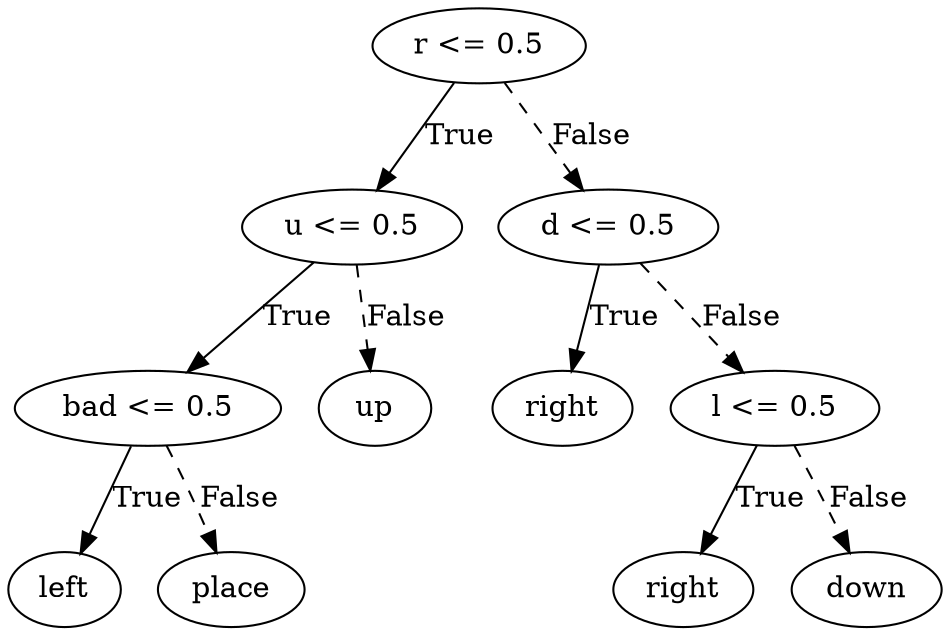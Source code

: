 digraph {
0 [label="r <= 0.5"];
1 [label="u <= 0.5"];
2 [label="bad <= 0.5"];
3 [label="left"];
2 -> 3 [label="True"];
4 [label="place"];
2 -> 4 [style="dashed", label="False"];
1 -> 2 [label="True"];
5 [label="up"];
1 -> 5 [style="dashed", label="False"];
0 -> 1 [label="True"];
6 [label="d <= 0.5"];
7 [label="right"];
6 -> 7 [label="True"];
8 [label="l <= 0.5"];
9 [label="right"];
8 -> 9 [label="True"];
10 [label="down"];
8 -> 10 [style="dashed", label="False"];
6 -> 8 [style="dashed", label="False"];
0 -> 6 [style="dashed", label="False"];

}